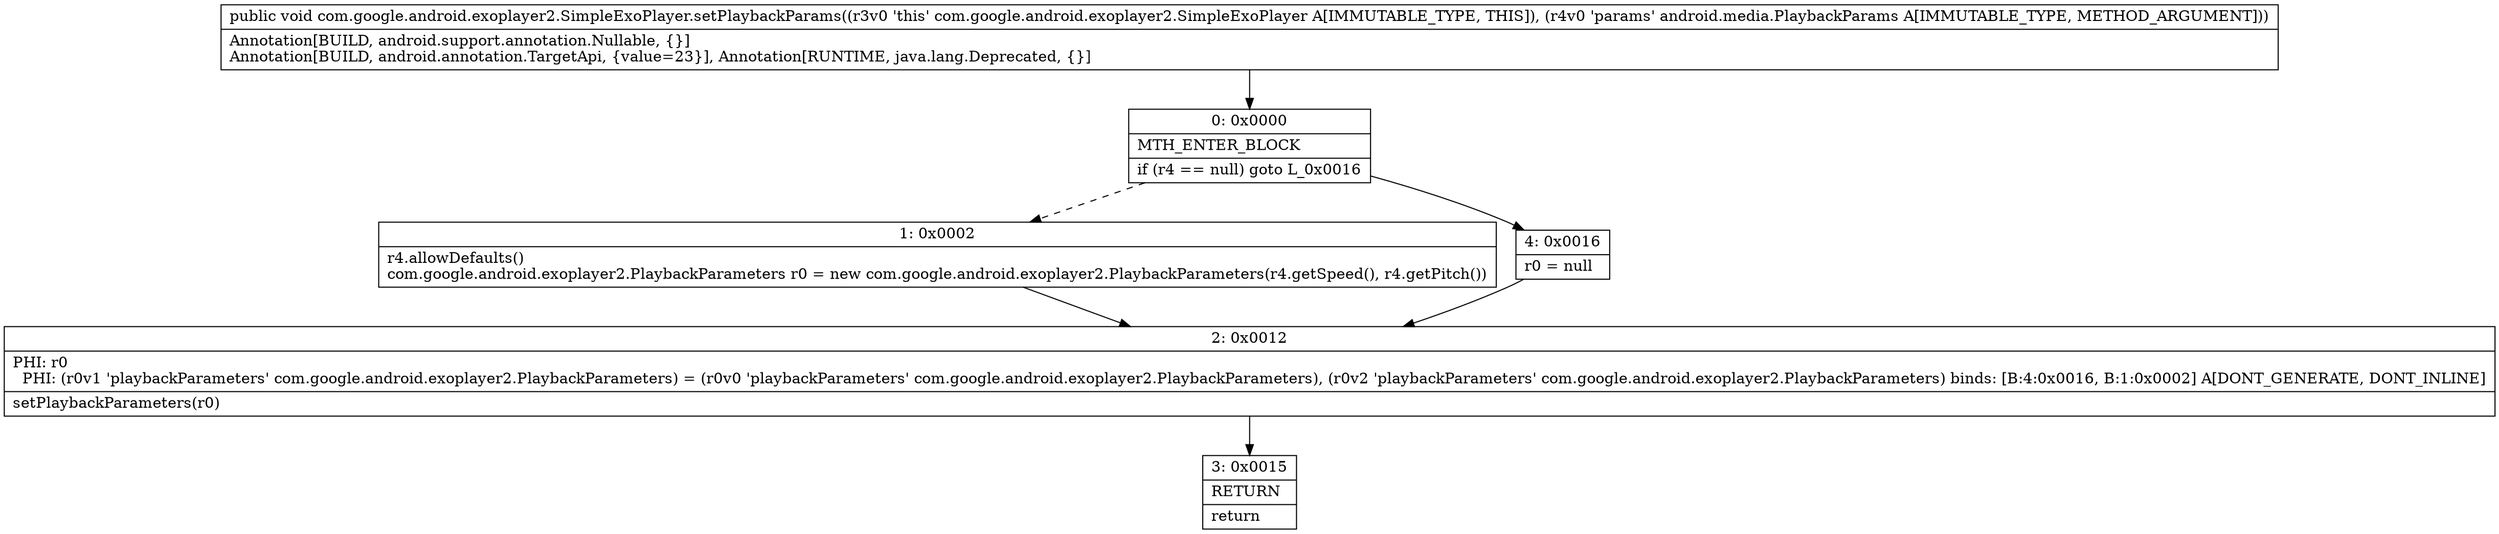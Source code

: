 digraph "CFG forcom.google.android.exoplayer2.SimpleExoPlayer.setPlaybackParams(Landroid\/media\/PlaybackParams;)V" {
Node_0 [shape=record,label="{0\:\ 0x0000|MTH_ENTER_BLOCK\l|if (r4 == null) goto L_0x0016\l}"];
Node_1 [shape=record,label="{1\:\ 0x0002|r4.allowDefaults()\lcom.google.android.exoplayer2.PlaybackParameters r0 = new com.google.android.exoplayer2.PlaybackParameters(r4.getSpeed(), r4.getPitch())\l}"];
Node_2 [shape=record,label="{2\:\ 0x0012|PHI: r0 \l  PHI: (r0v1 'playbackParameters' com.google.android.exoplayer2.PlaybackParameters) = (r0v0 'playbackParameters' com.google.android.exoplayer2.PlaybackParameters), (r0v2 'playbackParameters' com.google.android.exoplayer2.PlaybackParameters) binds: [B:4:0x0016, B:1:0x0002] A[DONT_GENERATE, DONT_INLINE]\l|setPlaybackParameters(r0)\l}"];
Node_3 [shape=record,label="{3\:\ 0x0015|RETURN\l|return\l}"];
Node_4 [shape=record,label="{4\:\ 0x0016|r0 = null\l}"];
MethodNode[shape=record,label="{public void com.google.android.exoplayer2.SimpleExoPlayer.setPlaybackParams((r3v0 'this' com.google.android.exoplayer2.SimpleExoPlayer A[IMMUTABLE_TYPE, THIS]), (r4v0 'params' android.media.PlaybackParams A[IMMUTABLE_TYPE, METHOD_ARGUMENT]))  | Annotation[BUILD, android.support.annotation.Nullable, \{\}]\lAnnotation[BUILD, android.annotation.TargetApi, \{value=23\}], Annotation[RUNTIME, java.lang.Deprecated, \{\}]\l}"];
MethodNode -> Node_0;
Node_0 -> Node_1[style=dashed];
Node_0 -> Node_4;
Node_1 -> Node_2;
Node_2 -> Node_3;
Node_4 -> Node_2;
}

